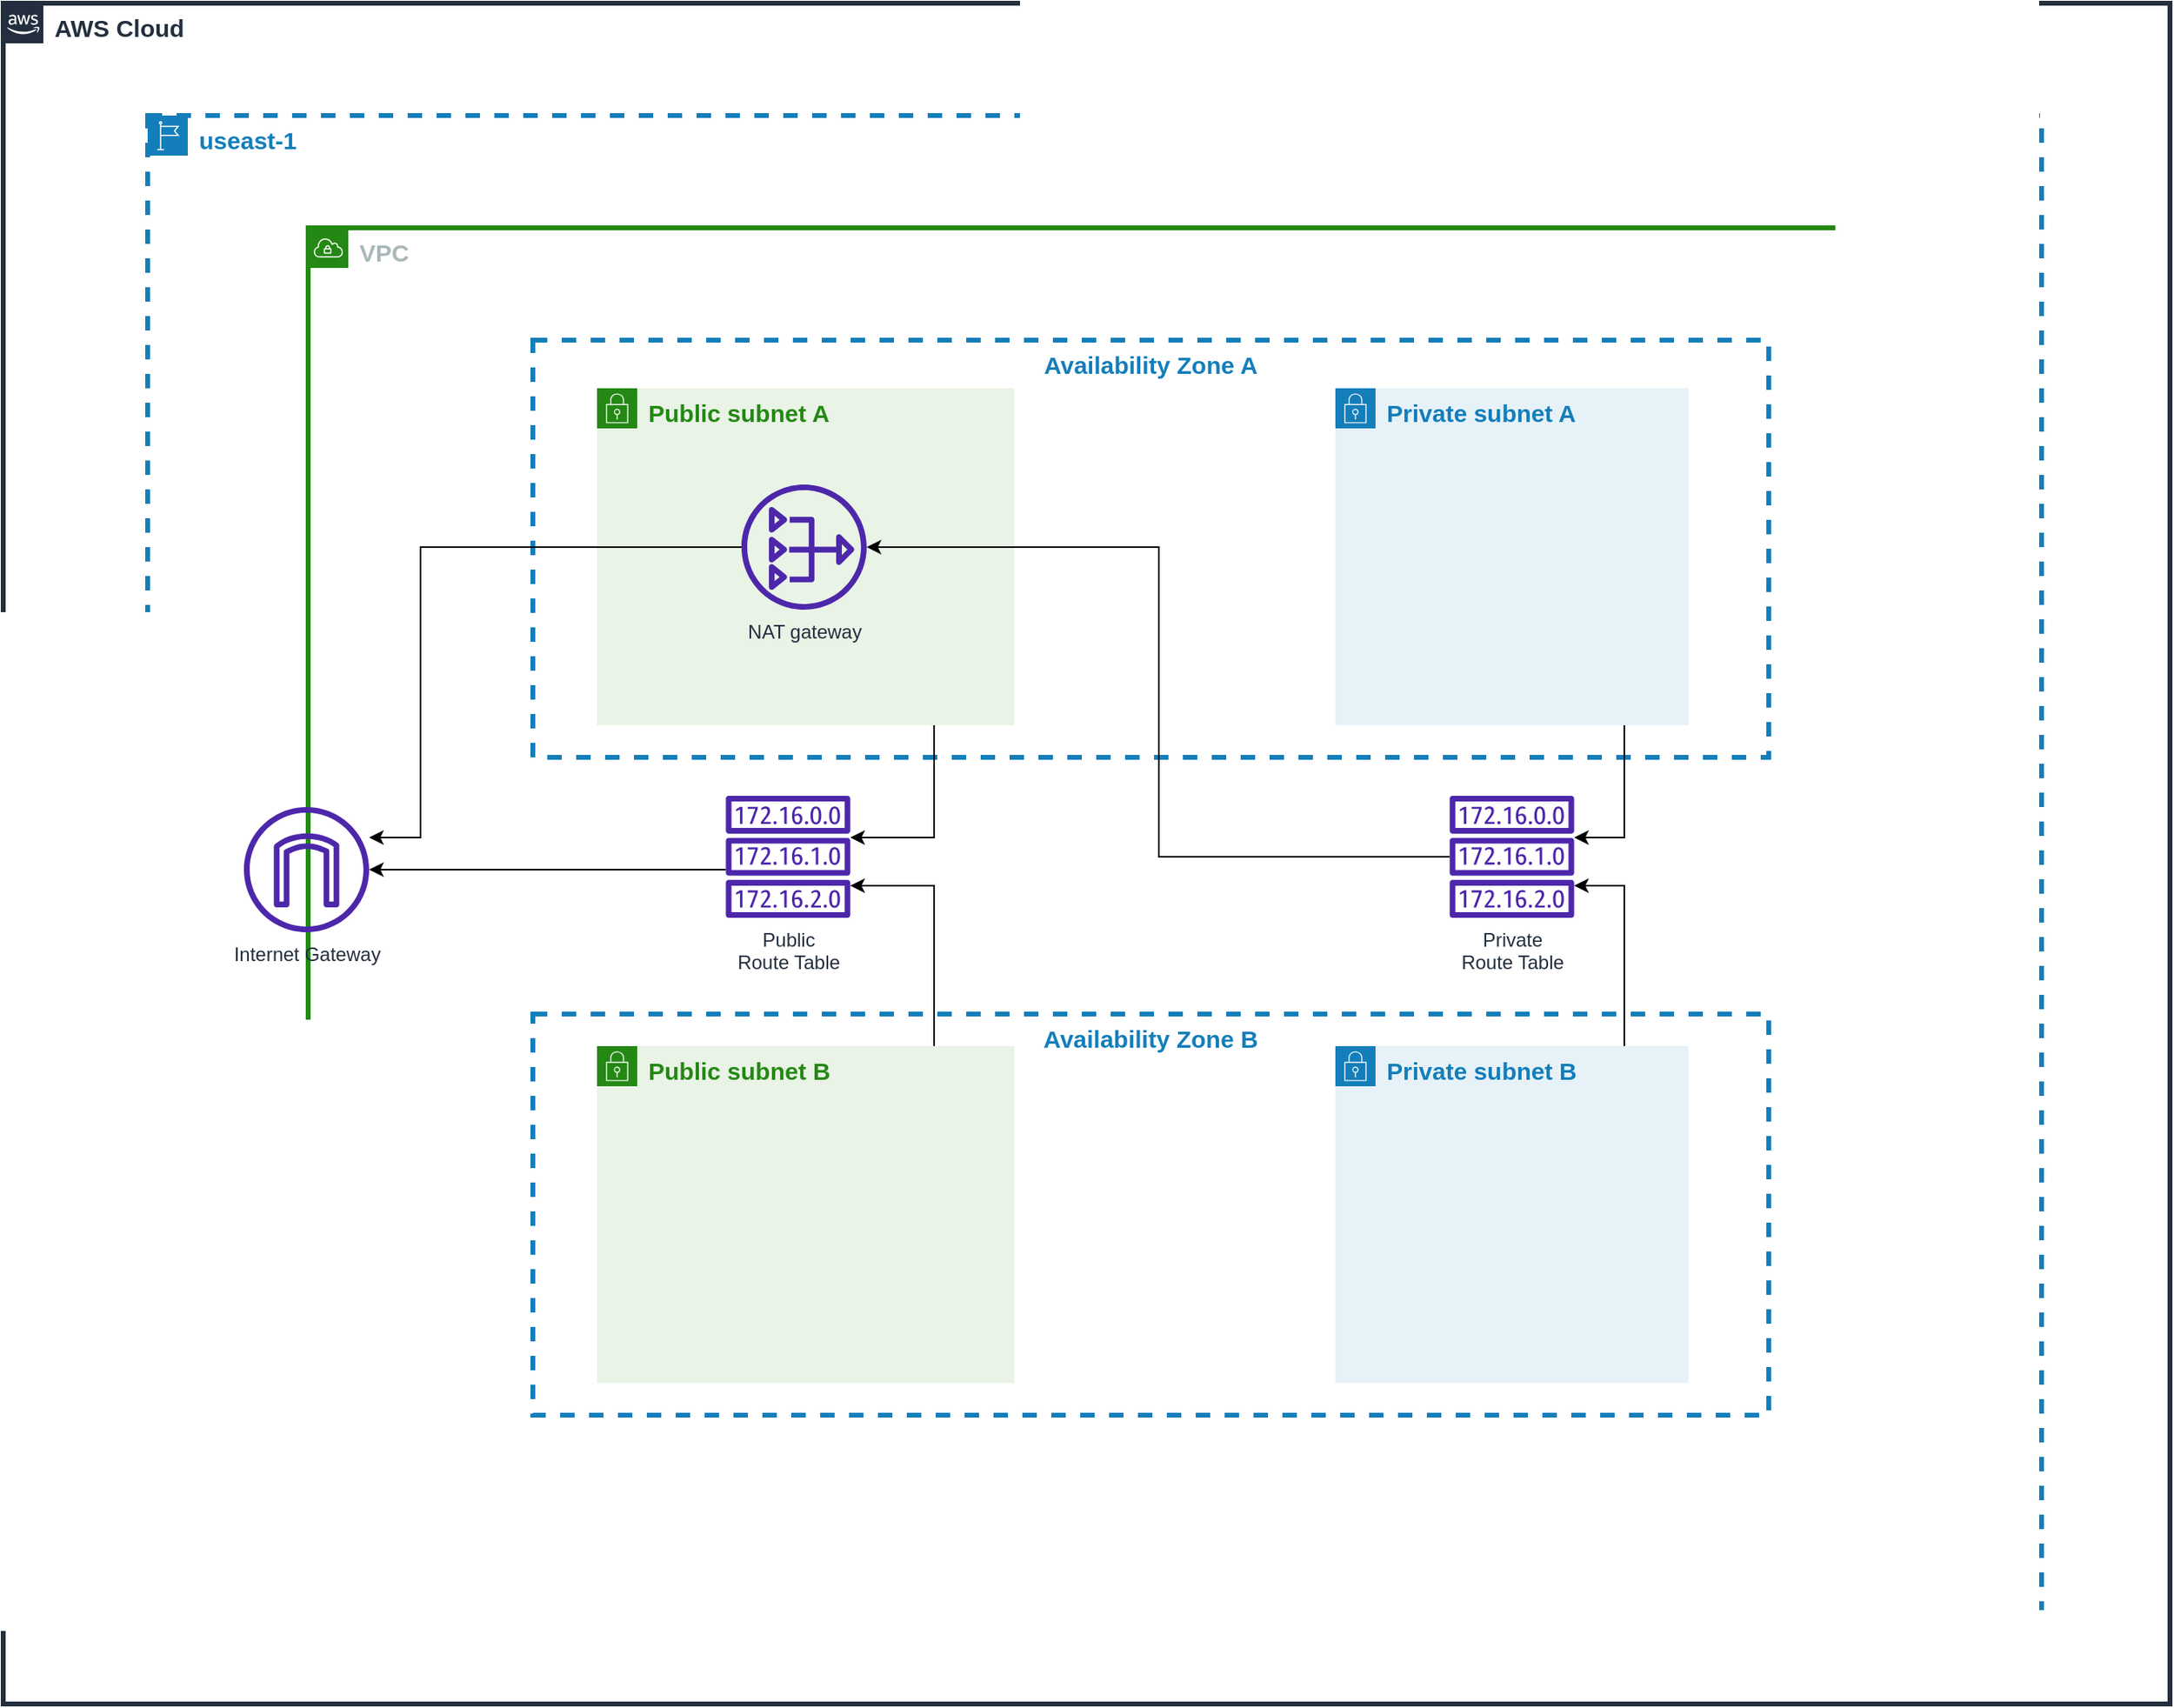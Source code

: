 <mxfile version="21.0.6" type="device"><diagram id="jrXY4hO8n29qiqvIHeQG" name="VPC"><mxGraphModel dx="3434" dy="2371" grid="1" gridSize="10" guides="1" tooltips="1" connect="1" arrows="1" fold="1" page="0" pageScale="1" pageWidth="827" pageHeight="1169" math="0" shadow="0"><root><mxCell id="0"/><mxCell id="1" parent="0"/><mxCell id="oats-2UPuMsUvw4nmRWa-6" value="Availability Zone A" style="fillColor=none;strokeColor=#147EBA;dashed=1;verticalAlign=top;fontStyle=1;fontColor=#147EBA;whiteSpace=wrap;html=1;strokeWidth=3;fontSize=15;labelPosition=center;verticalLabelPosition=middle;align=center;horizontal=1;" parent="1" vertex="1"><mxGeometry x="-1540" y="-1090" width="770" height="260" as="geometry"/></mxCell><mxCell id="oats-2UPuMsUvw4nmRWa-4" value="&lt;font style=&quot;font-size: 15px;&quot;&gt;&lt;b&gt;VPC&lt;/b&gt;&lt;/font&gt;" style="points=[[0,0],[0.25,0],[0.5,0],[0.75,0],[1,0],[1,0.25],[1,0.5],[1,0.75],[1,1],[0.75,1],[0.5,1],[0.25,1],[0,1],[0,0.75],[0,0.5],[0,0.25]];outlineConnect=0;gradientColor=none;html=1;whiteSpace=wrap;fontSize=12;fontStyle=0;container=0;pointerEvents=0;collapsible=0;recursiveResize=0;shape=mxgraph.aws4.group;grIcon=mxgraph.aws4.group_vpc;strokeColor=#248814;fillColor=none;verticalAlign=top;align=left;spacingLeft=30;fontColor=#AAB7B8;dashed=0;strokeWidth=3;" parent="1" vertex="1"><mxGeometry x="-1680" y="-1160" width="990" height="800" as="geometry"/></mxCell><mxCell id="oats-2UPuMsUvw4nmRWa-2" value="AWS Cloud" style="points=[[0,0],[0.25,0],[0.5,0],[0.75,0],[1,0],[1,0.25],[1,0.5],[1,0.75],[1,1],[0.75,1],[0.5,1],[0.25,1],[0,1],[0,0.75],[0,0.5],[0,0.25]];outlineConnect=0;gradientColor=none;html=1;whiteSpace=wrap;fontSize=15;fontStyle=1;container=0;pointerEvents=0;collapsible=0;recursiveResize=0;shape=mxgraph.aws4.group;grIcon=mxgraph.aws4.group_aws_cloud_alt;strokeColor=#232F3E;fillColor=none;verticalAlign=top;align=left;spacingLeft=30;fontColor=#232F3E;dashed=0;strokeWidth=3;" parent="1" vertex="1"><mxGeometry x="-1870" y="-1300" width="1350" height="1060" as="geometry"/></mxCell><mxCell id="XGZNRnSIU0G8s3Tg5P4e-9" style="edgeStyle=orthogonalEdgeStyle;rounded=0;orthogonalLoop=1;jettySize=auto;html=1;" edge="1" parent="1" source="oats-2UPuMsUvw4nmRWa-5" target="oats-2UPuMsUvw4nmRWa-48"><mxGeometry relative="1" as="geometry"><Array as="points"><mxPoint x="-1290" y="-780"/></Array></mxGeometry></mxCell><mxCell id="oats-2UPuMsUvw4nmRWa-5" value="Public subnet A" style="points=[[0,0],[0.25,0],[0.5,0],[0.75,0],[1,0],[1,0.25],[1,0.5],[1,0.75],[1,1],[0.75,1],[0.5,1],[0.25,1],[0,1],[0,0.75],[0,0.5],[0,0.25]];outlineConnect=0;gradientColor=none;html=1;whiteSpace=wrap;fontSize=15;fontStyle=1;container=0;pointerEvents=0;collapsible=0;recursiveResize=0;shape=mxgraph.aws4.group;grIcon=mxgraph.aws4.group_security_group;grStroke=0;strokeColor=#248814;fillColor=#E9F3E6;verticalAlign=top;align=left;spacingLeft=30;fontColor=#248814;dashed=0;" parent="1" vertex="1"><mxGeometry x="-1500" y="-1060" width="260" height="210" as="geometry"/></mxCell><mxCell id="oats-2UPuMsUvw4nmRWa-7" value="&lt;font style=&quot;font-size: 15px;&quot;&gt;&lt;b&gt;useast-1&lt;/b&gt;&lt;/font&gt;" style="points=[[0,0],[0.25,0],[0.5,0],[0.75,0],[1,0],[1,0.25],[1,0.5],[1,0.75],[1,1],[0.75,1],[0.5,1],[0.25,1],[0,1],[0,0.75],[0,0.5],[0,0.25]];outlineConnect=0;gradientColor=none;html=1;whiteSpace=wrap;fontSize=12;fontStyle=0;container=0;pointerEvents=0;collapsible=0;recursiveResize=0;shape=mxgraph.aws4.group;grIcon=mxgraph.aws4.group_region;strokeColor=#147EBA;fillColor=none;verticalAlign=top;align=left;spacingLeft=30;fontColor=#147EBA;dashed=1;strokeWidth=3;" parent="1" vertex="1"><mxGeometry x="-1780" y="-1230" width="1180" height="930" as="geometry"/></mxCell><mxCell id="XGZNRnSIU0G8s3Tg5P4e-11" style="edgeStyle=orthogonalEdgeStyle;rounded=0;orthogonalLoop=1;jettySize=auto;html=1;" edge="1" parent="1" source="oats-2UPuMsUvw4nmRWa-8" target="oats-2UPuMsUvw4nmRWa-20"><mxGeometry relative="1" as="geometry"><Array as="points"><mxPoint x="-860" y="-780"/></Array></mxGeometry></mxCell><mxCell id="oats-2UPuMsUvw4nmRWa-8" value="Private subnet A" style="points=[[0,0],[0.25,0],[0.5,0],[0.75,0],[1,0],[1,0.25],[1,0.5],[1,0.75],[1,1],[0.75,1],[0.5,1],[0.25,1],[0,1],[0,0.75],[0,0.5],[0,0.25]];outlineConnect=0;gradientColor=none;html=1;whiteSpace=wrap;fontSize=15;fontStyle=1;container=1;pointerEvents=0;collapsible=0;recursiveResize=0;shape=mxgraph.aws4.group;grIcon=mxgraph.aws4.group_security_group;grStroke=0;strokeColor=#147EBA;fillColor=#E6F2F8;verticalAlign=top;align=left;spacingLeft=30;fontColor=#147EBA;dashed=0;" parent="1" vertex="1"><mxGeometry x="-1040" y="-1060" width="220" height="210" as="geometry"/></mxCell><mxCell id="XGZNRnSIU0G8s3Tg5P4e-12" style="edgeStyle=orthogonalEdgeStyle;rounded=0;orthogonalLoop=1;jettySize=auto;html=1;" edge="1" parent="1" source="oats-2UPuMsUvw4nmRWa-20" target="oats-2UPuMsUvw4nmRWa-21"><mxGeometry relative="1" as="geometry"><Array as="points"><mxPoint x="-1150" y="-768"/><mxPoint x="-1150" y="-961"/></Array></mxGeometry></mxCell><mxCell id="oats-2UPuMsUvw4nmRWa-20" value="Private&lt;br&gt;Route Table" style="sketch=0;outlineConnect=0;fontColor=#232F3E;gradientColor=none;fillColor=#4D27AA;strokeColor=none;dashed=0;verticalLabelPosition=bottom;verticalAlign=top;align=center;html=1;fontSize=12;fontStyle=0;aspect=fixed;pointerEvents=1;shape=mxgraph.aws4.route_table;" parent="1" vertex="1"><mxGeometry x="-969" y="-806" width="78" height="76" as="geometry"/></mxCell><mxCell id="XGZNRnSIU0G8s3Tg5P4e-15" style="edgeStyle=orthogonalEdgeStyle;rounded=0;orthogonalLoop=1;jettySize=auto;html=1;" edge="1" parent="1" source="oats-2UPuMsUvw4nmRWa-48" target="oats-2UPuMsUvw4nmRWa-18"><mxGeometry relative="1" as="geometry"><Array as="points"><mxPoint x="-1480" y="-760"/><mxPoint x="-1480" y="-760"/></Array></mxGeometry></mxCell><mxCell id="oats-2UPuMsUvw4nmRWa-48" value="Public&lt;br&gt;Route Table" style="sketch=0;outlineConnect=0;fontColor=#232F3E;gradientColor=none;fillColor=#4D27AA;strokeColor=none;dashed=0;verticalLabelPosition=bottom;verticalAlign=top;align=center;html=1;fontSize=12;fontStyle=0;aspect=fixed;pointerEvents=1;shape=mxgraph.aws4.route_table;" parent="1" vertex="1"><mxGeometry x="-1420" y="-806" width="78" height="76" as="geometry"/></mxCell><mxCell id="XGZNRnSIU0G8s3Tg5P4e-14" style="edgeStyle=orthogonalEdgeStyle;rounded=0;orthogonalLoop=1;jettySize=auto;html=1;" edge="1" parent="1" source="oats-2UPuMsUvw4nmRWa-21" target="oats-2UPuMsUvw4nmRWa-18"><mxGeometry relative="1" as="geometry"><Array as="points"><mxPoint x="-1610" y="-961"/><mxPoint x="-1610" y="-780"/></Array></mxGeometry></mxCell><mxCell id="oats-2UPuMsUvw4nmRWa-21" value="NAT gateway" style="sketch=0;outlineConnect=0;fontColor=#232F3E;gradientColor=none;fillColor=#4D27AA;strokeColor=none;dashed=0;verticalLabelPosition=bottom;verticalAlign=top;align=center;html=1;fontSize=12;fontStyle=0;aspect=fixed;pointerEvents=1;shape=mxgraph.aws4.nat_gateway;" parent="1" vertex="1"><mxGeometry x="-1410" y="-1000" width="78" height="78" as="geometry"/></mxCell><mxCell id="oats-2UPuMsUvw4nmRWa-16" value="Availability Zone B" style="fillColor=none;strokeColor=#147EBA;dashed=1;verticalAlign=top;fontStyle=1;fontColor=#147EBA;whiteSpace=wrap;html=1;strokeWidth=3;fontSize=15;labelPosition=center;verticalLabelPosition=middle;align=center;container=0;" parent="1" vertex="1"><mxGeometry x="-1540" y="-670" width="770" height="250" as="geometry"/></mxCell><mxCell id="XGZNRnSIU0G8s3Tg5P4e-8" style="edgeStyle=orthogonalEdgeStyle;rounded=0;orthogonalLoop=1;jettySize=auto;html=1;" edge="1" parent="1" source="XGZNRnSIU0G8s3Tg5P4e-3" target="oats-2UPuMsUvw4nmRWa-48"><mxGeometry relative="1" as="geometry"><Array as="points"><mxPoint x="-1290" y="-750"/></Array></mxGeometry></mxCell><mxCell id="XGZNRnSIU0G8s3Tg5P4e-3" value="Public subnet B" style="points=[[0,0],[0.25,0],[0.5,0],[0.75,0],[1,0],[1,0.25],[1,0.5],[1,0.75],[1,1],[0.75,1],[0.5,1],[0.25,1],[0,1],[0,0.75],[0,0.5],[0,0.25]];outlineConnect=0;gradientColor=none;html=1;whiteSpace=wrap;fontSize=15;fontStyle=1;container=0;pointerEvents=0;collapsible=0;recursiveResize=0;shape=mxgraph.aws4.group;grIcon=mxgraph.aws4.group_security_group;grStroke=0;strokeColor=#248814;fillColor=#E9F3E6;verticalAlign=top;align=left;spacingLeft=30;fontColor=#248814;dashed=0;" vertex="1" parent="1"><mxGeometry x="-1500" y="-650" width="260" height="210" as="geometry"/></mxCell><mxCell id="XGZNRnSIU0G8s3Tg5P4e-10" style="edgeStyle=orthogonalEdgeStyle;rounded=0;orthogonalLoop=1;jettySize=auto;html=1;" edge="1" parent="1" source="XGZNRnSIU0G8s3Tg5P4e-4" target="oats-2UPuMsUvw4nmRWa-20"><mxGeometry relative="1" as="geometry"><Array as="points"><mxPoint x="-860" y="-750"/></Array></mxGeometry></mxCell><mxCell id="XGZNRnSIU0G8s3Tg5P4e-4" value="Private subnet B" style="points=[[0,0],[0.25,0],[0.5,0],[0.75,0],[1,0],[1,0.25],[1,0.5],[1,0.75],[1,1],[0.75,1],[0.5,1],[0.25,1],[0,1],[0,0.75],[0,0.5],[0,0.25]];outlineConnect=0;gradientColor=none;html=1;whiteSpace=wrap;fontSize=15;fontStyle=1;container=1;pointerEvents=0;collapsible=0;recursiveResize=0;shape=mxgraph.aws4.group;grIcon=mxgraph.aws4.group_security_group;grStroke=0;strokeColor=#147EBA;fillColor=#E6F2F8;verticalAlign=top;align=left;spacingLeft=30;fontColor=#147EBA;dashed=0;" vertex="1" parent="1"><mxGeometry x="-1040" y="-650" width="220" height="210" as="geometry"/></mxCell><mxCell id="oats-2UPuMsUvw4nmRWa-18" value="Internet Gateway" style="sketch=0;outlineConnect=0;fontColor=#232F3E;gradientColor=none;fillColor=#4D27AA;strokeColor=none;dashed=0;verticalLabelPosition=bottom;verticalAlign=top;align=center;html=1;fontSize=12;fontStyle=0;aspect=fixed;pointerEvents=1;shape=mxgraph.aws4.internet_gateway;" parent="1" vertex="1"><mxGeometry x="-1720" y="-799" width="78" height="78" as="geometry"/></mxCell></root></mxGraphModel></diagram></mxfile>